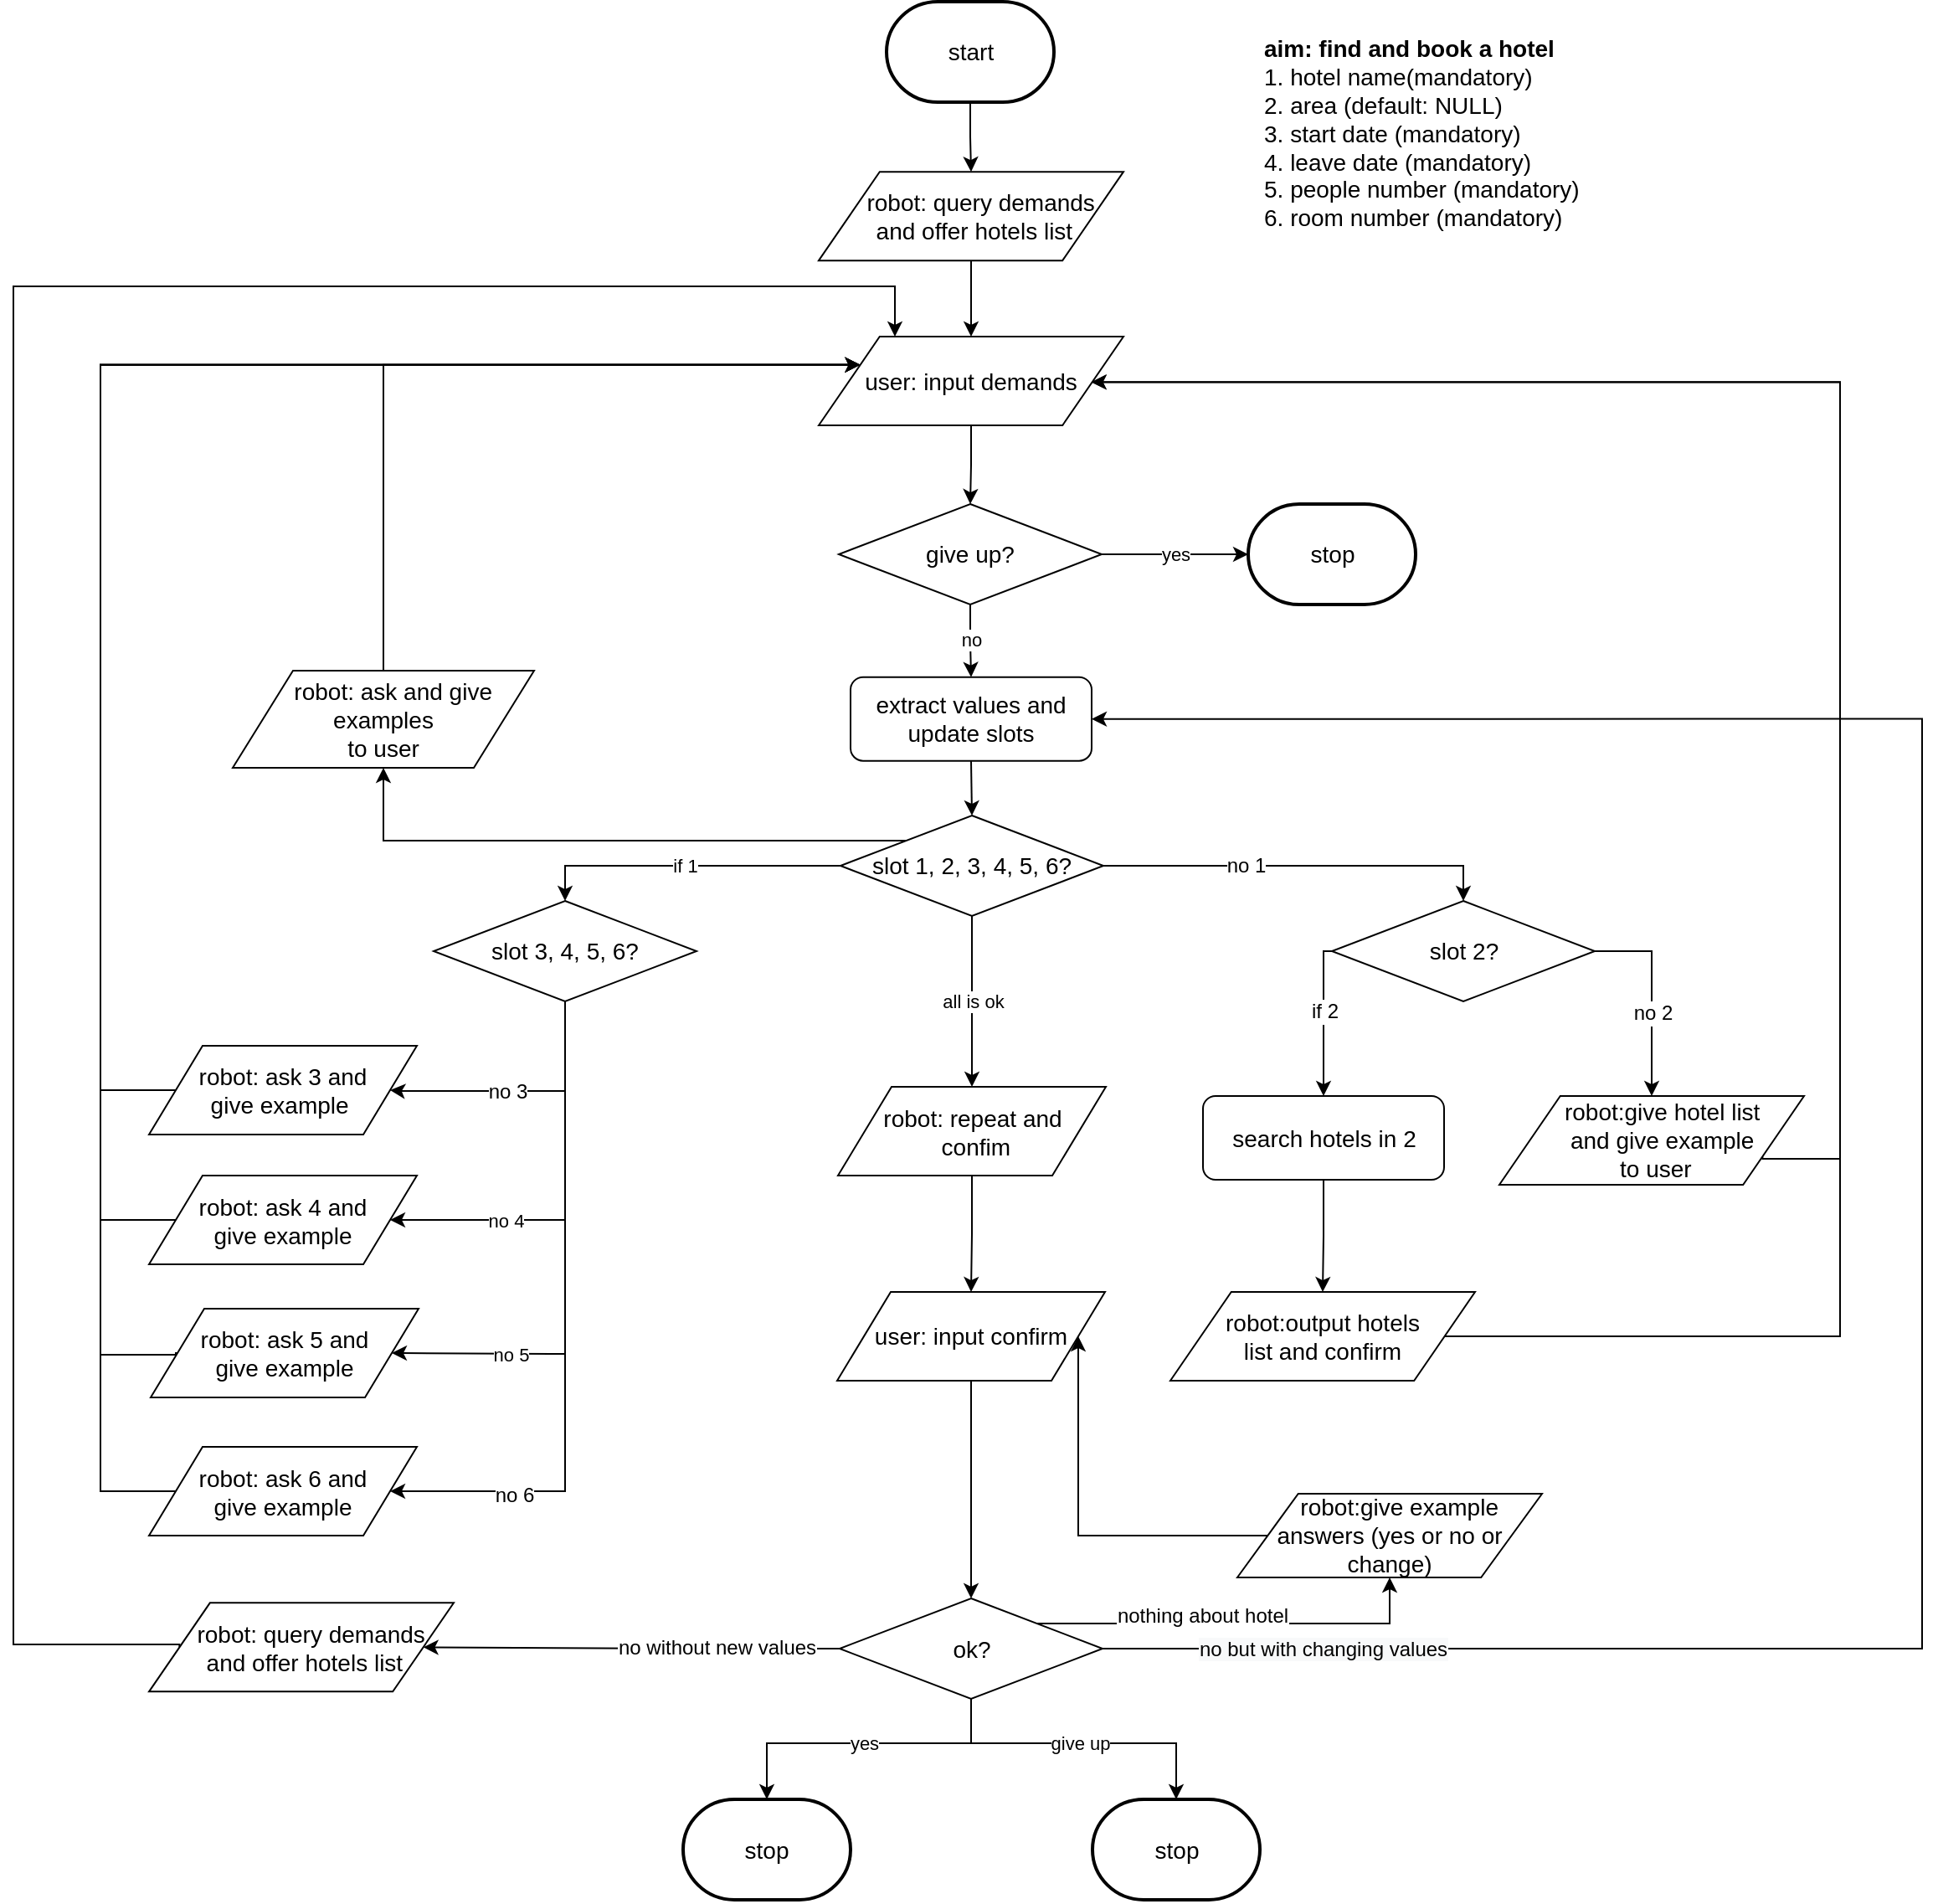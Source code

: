 <mxfile version="12.1.4" type="github" pages="1">
  <diagram id="LGbj_nc2hdgQ7Wxbu6nX" name="Page-1">
    <mxGraphModel dx="1937" dy="2115" grid="1" gridSize="10" guides="1" tooltips="1" connect="1" arrows="1" fold="1" page="1" pageScale="1" pageWidth="1169" pageHeight="827" math="0" shadow="0">
      <root>
        <mxCell id="0"/>
        <mxCell id="1" parent="0"/>
        <mxCell id="QuA0I-AF730Cx4V34Tnm-2" value="&lt;font style=&quot;font-size: 14px&quot;&gt;&lt;b&gt;aim: find and book a hotel&lt;/b&gt;&lt;br&gt;1. hotel name(mandatory)&lt;br&gt;2. area (default: NULL)&lt;br&gt;3. start date (mandatory)&lt;br&gt;4. leave date (mandatory)&lt;br&gt;5. people number (mandatory)&lt;br&gt;6. room number (mandatory)&lt;br&gt;&lt;br&gt;&lt;/font&gt;" style="text;html=1;strokeColor=none;fillColor=none;align=left;verticalAlign=middle;whiteSpace=wrap;rounded=0;" parent="1" vertex="1">
          <mxGeometry x="626.5" y="-1400" width="220" height="113" as="geometry"/>
        </mxCell>
        <mxCell id="QuA0I-AF730Cx4V34Tnm-3" style="edgeStyle=orthogonalEdgeStyle;rounded=0;orthogonalLoop=1;jettySize=auto;html=1;exitX=0;exitY=0.5;exitDx=0;exitDy=0;entryX=0.5;entryY=0;entryDx=0;entryDy=0;" parent="1" source="QuA0I-AF730Cx4V34Tnm-56" target="QuA0I-AF730Cx4V34Tnm-17" edge="1">
          <mxGeometry relative="1" as="geometry">
            <Array as="points">
              <mxPoint x="664.5" y="-863.5"/>
            </Array>
          </mxGeometry>
        </mxCell>
        <mxCell id="QuA0I-AF730Cx4V34Tnm-4" value="if 2" style="text;html=1;resizable=0;points=[];align=center;verticalAlign=middle;labelBackgroundColor=#ffffff;" parent="QuA0I-AF730Cx4V34Tnm-3" vertex="1" connectable="0">
          <mxGeometry x="0.425" y="-1" relative="1" as="geometry">
            <mxPoint x="1" y="-24.5" as="offset"/>
          </mxGeometry>
        </mxCell>
        <mxCell id="QuA0I-AF730Cx4V34Tnm-5" style="edgeStyle=orthogonalEdgeStyle;rounded=0;orthogonalLoop=1;jettySize=auto;html=1;exitX=1;exitY=0.5;exitDx=0;exitDy=0;entryX=0.5;entryY=0;entryDx=0;entryDy=0;" parent="1" source="QuA0I-AF730Cx4V34Tnm-56" target="QuA0I-AF730Cx4V34Tnm-36" edge="1">
          <mxGeometry relative="1" as="geometry">
            <mxPoint x="901.5" y="-792.5" as="targetPoint"/>
          </mxGeometry>
        </mxCell>
        <mxCell id="QuA0I-AF730Cx4V34Tnm-6" value="no 2" style="text;html=1;resizable=0;points=[];align=center;verticalAlign=middle;labelBackgroundColor=#ffffff;" parent="QuA0I-AF730Cx4V34Tnm-5" vertex="1" connectable="0">
          <mxGeometry x="-0.07" y="5" relative="1" as="geometry">
            <mxPoint x="-4.5" y="14.5" as="offset"/>
          </mxGeometry>
        </mxCell>
        <mxCell id="QuA0I-AF730Cx4V34Tnm-7" style="edgeStyle=orthogonalEdgeStyle;rounded=0;orthogonalLoop=1;jettySize=auto;html=1;exitX=0.5;exitY=1;exitDx=0;exitDy=0;entryX=1;entryY=0.5;entryDx=0;entryDy=0;" parent="1" source="QuA0I-AF730Cx4V34Tnm-53" target="QuA0I-AF730Cx4V34Tnm-43" edge="1">
          <mxGeometry relative="1" as="geometry">
            <Array as="points">
              <mxPoint x="212" y="-540.5"/>
            </Array>
          </mxGeometry>
        </mxCell>
        <mxCell id="QuA0I-AF730Cx4V34Tnm-8" value="no 6" style="text;html=1;resizable=0;points=[];align=center;verticalAlign=middle;labelBackgroundColor=#ffffff;" parent="QuA0I-AF730Cx4V34Tnm-7" vertex="1" connectable="0">
          <mxGeometry x="0.453" y="2" relative="1" as="geometry">
            <mxPoint x="-32.5" y="6" as="offset"/>
          </mxGeometry>
        </mxCell>
        <mxCell id="QuA0I-AF730Cx4V34Tnm-9" value="if 1" style="edgeStyle=orthogonalEdgeStyle;rounded=0;orthogonalLoop=1;jettySize=auto;html=1;exitX=0;exitY=0.5;exitDx=0;exitDy=0;entryX=0.5;entryY=0;entryDx=0;entryDy=0;" parent="1" source="QuA0I-AF730Cx4V34Tnm-14" target="QuA0I-AF730Cx4V34Tnm-53" edge="1">
          <mxGeometry relative="1" as="geometry"/>
        </mxCell>
        <mxCell id="QuA0I-AF730Cx4V34Tnm-10" style="edgeStyle=orthogonalEdgeStyle;rounded=0;orthogonalLoop=1;jettySize=auto;html=1;exitX=0;exitY=0;exitDx=0;exitDy=0;entryX=0.5;entryY=1;entryDx=0;entryDy=0;" parent="1" source="QuA0I-AF730Cx4V34Tnm-14" target="QuA0I-AF730Cx4V34Tnm-55" edge="1">
          <mxGeometry relative="1" as="geometry"/>
        </mxCell>
        <mxCell id="QuA0I-AF730Cx4V34Tnm-11" style="edgeStyle=orthogonalEdgeStyle;rounded=0;orthogonalLoop=1;jettySize=auto;html=1;exitX=1;exitY=0.5;exitDx=0;exitDy=0;entryX=0.5;entryY=0;entryDx=0;entryDy=0;" parent="1" source="QuA0I-AF730Cx4V34Tnm-14" target="QuA0I-AF730Cx4V34Tnm-56" edge="1">
          <mxGeometry relative="1" as="geometry"/>
        </mxCell>
        <mxCell id="QuA0I-AF730Cx4V34Tnm-12" value="no 1" style="text;html=1;resizable=0;points=[];align=center;verticalAlign=middle;labelBackgroundColor=#ffffff;" parent="QuA0I-AF730Cx4V34Tnm-11" vertex="1" connectable="0">
          <mxGeometry x="-0.285" relative="1" as="geometry">
            <mxPoint as="offset"/>
          </mxGeometry>
        </mxCell>
        <mxCell id="QuA0I-AF730Cx4V34Tnm-13" value="all is ok" style="edgeStyle=orthogonalEdgeStyle;rounded=0;orthogonalLoop=1;jettySize=auto;html=1;exitX=0.5;exitY=1;exitDx=0;exitDy=0;entryX=0.5;entryY=0;entryDx=0;entryDy=0;" parent="1" source="QuA0I-AF730Cx4V34Tnm-14" target="QuA0I-AF730Cx4V34Tnm-45" edge="1">
          <mxGeometry relative="1" as="geometry"/>
        </mxCell>
        <mxCell id="QuA0I-AF730Cx4V34Tnm-14" value="&lt;font style=&quot;font-size: 14px&quot;&gt;slot 1, 2, 3, 4, 5, 6?&lt;br&gt;&lt;/font&gt;" style="rhombus;whiteSpace=wrap;html=1;" parent="1" vertex="1">
          <mxGeometry x="376" y="-944" width="157" height="60" as="geometry"/>
        </mxCell>
        <mxCell id="QuA0I-AF730Cx4V34Tnm-15" style="edgeStyle=orthogonalEdgeStyle;rounded=0;orthogonalLoop=1;jettySize=auto;html=1;exitX=1;exitY=0.75;exitDx=0;exitDy=0;entryX=0.894;entryY=0.512;entryDx=0;entryDy=0;entryPerimeter=0;" parent="1" source="QuA0I-AF730Cx4V34Tnm-36" target="QuA0I-AF730Cx4V34Tnm-35" edge="1">
          <mxGeometry relative="1" as="geometry">
            <Array as="points">
              <mxPoint x="927" y="-739"/>
              <mxPoint x="973" y="-739"/>
              <mxPoint x="973" y="-1203"/>
            </Array>
            <mxPoint x="903" y="-834.5" as="sourcePoint"/>
            <mxPoint x="523" y="-1080.5" as="targetPoint"/>
          </mxGeometry>
        </mxCell>
        <mxCell id="QuA0I-AF730Cx4V34Tnm-16" style="edgeStyle=orthogonalEdgeStyle;rounded=0;orthogonalLoop=1;jettySize=auto;html=1;exitX=0.5;exitY=1;exitDx=0;exitDy=0;entryX=0.5;entryY=0;entryDx=0;entryDy=0;" parent="1" source="QuA0I-AF730Cx4V34Tnm-17" target="QuA0I-AF730Cx4V34Tnm-37" edge="1">
          <mxGeometry relative="1" as="geometry">
            <mxPoint x="641.5" y="-686.5" as="targetPoint"/>
          </mxGeometry>
        </mxCell>
        <mxCell id="QuA0I-AF730Cx4V34Tnm-17" value="&lt;span style=&quot;font-size: 14px&quot;&gt;search hotels in 2&lt;/span&gt;" style="rounded=1;whiteSpace=wrap;html=1;" parent="1" vertex="1">
          <mxGeometry x="592.5" y="-776.5" width="144" height="50" as="geometry"/>
        </mxCell>
        <mxCell id="QuA0I-AF730Cx4V34Tnm-18" style="edgeStyle=orthogonalEdgeStyle;rounded=0;orthogonalLoop=1;jettySize=auto;html=1;exitX=1;exitY=0.5;exitDx=0;exitDy=0;entryX=0.895;entryY=0.513;entryDx=0;entryDy=0;entryPerimeter=0;" parent="1" source="QuA0I-AF730Cx4V34Tnm-37" target="QuA0I-AF730Cx4V34Tnm-35" edge="1">
          <mxGeometry relative="1" as="geometry">
            <Array as="points">
              <mxPoint x="973" y="-633"/>
              <mxPoint x="973" y="-1203"/>
            </Array>
            <mxPoint x="647" y="-661.5" as="sourcePoint"/>
            <mxPoint x="533" y="-1081.5" as="targetPoint"/>
          </mxGeometry>
        </mxCell>
        <mxCell id="QuA0I-AF730Cx4V34Tnm-19" value="no 4" style="edgeStyle=orthogonalEdgeStyle;rounded=0;orthogonalLoop=1;jettySize=auto;html=1;exitX=0.5;exitY=1;exitDx=0;exitDy=0;entryX=1;entryY=0.5;entryDx=0;entryDy=0;" parent="1" source="QuA0I-AF730Cx4V34Tnm-53" target="QuA0I-AF730Cx4V34Tnm-41" edge="1">
          <mxGeometry x="0.153" y="-31" relative="1" as="geometry">
            <mxPoint x="115.143" y="-704.214" as="targetPoint"/>
            <mxPoint x="167.647" y="-703.735" as="sourcePoint"/>
            <Array as="points">
              <mxPoint x="212" y="-702.5"/>
            </Array>
            <mxPoint x="-31" y="31" as="offset"/>
          </mxGeometry>
        </mxCell>
        <mxCell id="QuA0I-AF730Cx4V34Tnm-20" style="edgeStyle=orthogonalEdgeStyle;rounded=0;orthogonalLoop=1;jettySize=auto;html=1;exitX=0;exitY=0.5;exitDx=0;exitDy=0;entryX=0;entryY=0.25;entryDx=0;entryDy=0;" parent="1" source="QuA0I-AF730Cx4V34Tnm-42" target="QuA0I-AF730Cx4V34Tnm-35" edge="1">
          <mxGeometry relative="1" as="geometry">
            <Array as="points">
              <mxPoint x="-21" y="-622"/>
              <mxPoint x="-66" y="-622"/>
              <mxPoint x="-66" y="-1213"/>
            </Array>
            <mxPoint x="-28.857" y="-574.214" as="sourcePoint"/>
            <mxPoint x="383" y="-1013.5" as="targetPoint"/>
          </mxGeometry>
        </mxCell>
        <mxCell id="QuA0I-AF730Cx4V34Tnm-21" value="no 5" style="edgeStyle=orthogonalEdgeStyle;rounded=0;orthogonalLoop=1;jettySize=auto;html=1;exitX=0.5;exitY=1;exitDx=0;exitDy=0;entryX=1;entryY=0.5;entryDx=0;entryDy=0;" parent="1" source="QuA0I-AF730Cx4V34Tnm-53" target="QuA0I-AF730Cx4V34Tnm-42" edge="1">
          <mxGeometry x="0.355" y="-31" relative="1" as="geometry">
            <mxPoint x="115.143" y="-564.214" as="targetPoint"/>
            <mxPoint x="167.647" y="-563.735" as="sourcePoint"/>
            <Array as="points">
              <mxPoint x="212" y="-622.5"/>
              <mxPoint x="203" y="-622.5"/>
            </Array>
            <mxPoint x="-31" y="31" as="offset"/>
          </mxGeometry>
        </mxCell>
        <mxCell id="QuA0I-AF730Cx4V34Tnm-22" style="edgeStyle=orthogonalEdgeStyle;rounded=0;orthogonalLoop=1;jettySize=auto;html=1;exitX=0;exitY=0.5;exitDx=0;exitDy=0;entryX=0;entryY=0.25;entryDx=0;entryDy=0;" parent="1" source="QuA0I-AF730Cx4V34Tnm-43" target="QuA0I-AF730Cx4V34Tnm-35" edge="1">
          <mxGeometry relative="1" as="geometry">
            <Array as="points">
              <mxPoint x="-66" y="-540"/>
              <mxPoint x="-66" y="-1213"/>
            </Array>
            <mxPoint x="-28.857" y="-434.214" as="sourcePoint"/>
            <mxPoint x="383" y="-1013.5" as="targetPoint"/>
          </mxGeometry>
        </mxCell>
        <mxCell id="QuA0I-AF730Cx4V34Tnm-23" value="yes" style="edgeStyle=orthogonalEdgeStyle;rounded=0;orthogonalLoop=1;jettySize=auto;html=1;exitX=0.5;exitY=1;exitDx=0;exitDy=0;" parent="1" source="QuA0I-AF730Cx4V34Tnm-30" target="QuA0I-AF730Cx4V34Tnm-48" edge="1">
          <mxGeometry relative="1" as="geometry">
            <Array as="points">
              <mxPoint x="454" y="-390"/>
              <mxPoint x="332" y="-390"/>
            </Array>
            <mxPoint x="453.929" y="-366.5" as="targetPoint"/>
          </mxGeometry>
        </mxCell>
        <mxCell id="QuA0I-AF730Cx4V34Tnm-24" style="edgeStyle=orthogonalEdgeStyle;rounded=0;orthogonalLoop=1;jettySize=auto;html=1;exitX=1;exitY=0.5;exitDx=0;exitDy=0;entryX=1;entryY=0.5;entryDx=0;entryDy=0;" parent="1" source="QuA0I-AF730Cx4V34Tnm-30" target="QuA0I-AF730Cx4V34Tnm-50" edge="1">
          <mxGeometry relative="1" as="geometry">
            <Array as="points">
              <mxPoint x="1022" y="-446.5"/>
              <mxPoint x="1022" y="-1001.5"/>
            </Array>
          </mxGeometry>
        </mxCell>
        <mxCell id="QuA0I-AF730Cx4V34Tnm-25" value="&lt;span style=&quot;text-align: left ; background-color: rgb(248 , 249 , 250)&quot;&gt;no but with changing values&lt;/span&gt;" style="text;html=1;resizable=0;points=[];align=center;verticalAlign=middle;labelBackgroundColor=#ffffff;" parent="QuA0I-AF730Cx4V34Tnm-24" vertex="1" connectable="0">
          <mxGeometry x="-0.88" y="-1" relative="1" as="geometry">
            <mxPoint x="38.5" y="-1" as="offset"/>
          </mxGeometry>
        </mxCell>
        <mxCell id="QuA0I-AF730Cx4V34Tnm-26" style="edgeStyle=orthogonalEdgeStyle;rounded=0;orthogonalLoop=1;jettySize=auto;html=1;exitX=0;exitY=0.5;exitDx=0;exitDy=0;entryX=1;entryY=0.5;entryDx=0;entryDy=0;" parent="1" source="QuA0I-AF730Cx4V34Tnm-30" target="QuA0I-AF730Cx4V34Tnm-32" edge="1">
          <mxGeometry relative="1" as="geometry">
            <Array as="points">
              <mxPoint x="283" y="-446.5"/>
              <mxPoint x="283" y="-447.5"/>
            </Array>
          </mxGeometry>
        </mxCell>
        <mxCell id="QuA0I-AF730Cx4V34Tnm-27" value="no without new values" style="text;html=1;resizable=0;points=[];align=center;verticalAlign=middle;labelBackgroundColor=#ffffff;" parent="QuA0I-AF730Cx4V34Tnm-26" vertex="1" connectable="0">
          <mxGeometry x="-0.939" y="2" relative="1" as="geometry">
            <mxPoint x="-66" y="-2.5" as="offset"/>
          </mxGeometry>
        </mxCell>
        <mxCell id="QuA0I-AF730Cx4V34Tnm-28" style="edgeStyle=orthogonalEdgeStyle;rounded=0;orthogonalLoop=1;jettySize=auto;html=1;exitX=1;exitY=0;exitDx=0;exitDy=0;entryX=0.5;entryY=1;entryDx=0;entryDy=0;" parent="1" source="QuA0I-AF730Cx4V34Tnm-30" target="QuA0I-AF730Cx4V34Tnm-58" edge="1">
          <mxGeometry relative="1" as="geometry"/>
        </mxCell>
        <mxCell id="QuA0I-AF730Cx4V34Tnm-29" value="nothing about hotel" style="text;html=1;resizable=0;points=[];align=center;verticalAlign=middle;labelBackgroundColor=#ffffff;" parent="QuA0I-AF730Cx4V34Tnm-28" vertex="1" connectable="0">
          <mxGeometry x="-0.599" relative="1" as="geometry">
            <mxPoint x="50" y="-5" as="offset"/>
          </mxGeometry>
        </mxCell>
        <mxCell id="QuA0I-AF730Cx4V34Tnm-69" value="give up" style="edgeStyle=orthogonalEdgeStyle;rounded=0;orthogonalLoop=1;jettySize=auto;html=1;exitX=0.5;exitY=1;exitDx=0;exitDy=0;entryX=0.5;entryY=0;entryDx=0;entryDy=0;entryPerimeter=0;" parent="1" source="QuA0I-AF730Cx4V34Tnm-30" target="QuA0I-AF730Cx4V34Tnm-68" edge="1">
          <mxGeometry relative="1" as="geometry">
            <Array as="points">
              <mxPoint x="454" y="-390"/>
              <mxPoint x="576" y="-390"/>
            </Array>
          </mxGeometry>
        </mxCell>
        <mxCell id="QuA0I-AF730Cx4V34Tnm-30" value="&lt;font style=&quot;font-size: 14px&quot;&gt;ok?&lt;br&gt;&lt;/font&gt;" style="rhombus;whiteSpace=wrap;html=1;" parent="1" vertex="1">
          <mxGeometry x="375.5" y="-476.5" width="157" height="60" as="geometry"/>
        </mxCell>
        <mxCell id="QuA0I-AF730Cx4V34Tnm-31" style="edgeStyle=orthogonalEdgeStyle;rounded=0;orthogonalLoop=1;jettySize=auto;html=1;exitX=0;exitY=0.5;exitDx=0;exitDy=0;entryX=0.25;entryY=0;entryDx=0;entryDy=0;" parent="1" source="QuA0I-AF730Cx4V34Tnm-32" target="QuA0I-AF730Cx4V34Tnm-35" edge="1">
          <mxGeometry relative="1" as="geometry">
            <Array as="points">
              <mxPoint x="-19" y="-449"/>
              <mxPoint x="-118" y="-449"/>
              <mxPoint x="-118" y="-1260"/>
              <mxPoint x="409" y="-1260"/>
            </Array>
          </mxGeometry>
        </mxCell>
        <mxCell id="QuA0I-AF730Cx4V34Tnm-32" value="&lt;font style=&quot;font-size: 14px&quot;&gt;&amp;nbsp; &amp;nbsp;robot:&amp;nbsp;&lt;/font&gt;&lt;span style=&quot;font-size: 14px&quot;&gt;query demands&lt;br&gt;&amp;nbsp;and offer hotels list&lt;/span&gt;" style="shape=parallelogram;perimeter=parallelogramPerimeter;whiteSpace=wrap;html=1;" parent="1" vertex="1">
          <mxGeometry x="-37" y="-473.833" width="182" height="53" as="geometry"/>
        </mxCell>
        <mxCell id="QuA0I-AF730Cx4V34Tnm-60" style="edgeStyle=orthogonalEdgeStyle;rounded=0;orthogonalLoop=1;jettySize=auto;html=1;exitX=0.5;exitY=1;exitDx=0;exitDy=0;exitPerimeter=0;entryX=0.5;entryY=0;entryDx=0;entryDy=0;" parent="1" source="QuA0I-AF730Cx4V34Tnm-33" target="QuA0I-AF730Cx4V34Tnm-59" edge="1">
          <mxGeometry relative="1" as="geometry"/>
        </mxCell>
        <mxCell id="QuA0I-AF730Cx4V34Tnm-33" value="&lt;span style=&quot;font-size: 14px&quot;&gt;start&lt;/span&gt;" style="strokeWidth=2;html=1;shape=mxgraph.flowchart.terminator;whiteSpace=wrap;" parent="1" vertex="1">
          <mxGeometry x="403.5" y="-1429.981" width="100" height="60" as="geometry"/>
        </mxCell>
        <mxCell id="QuA0I-AF730Cx4V34Tnm-64" style="edgeStyle=orthogonalEdgeStyle;rounded=0;orthogonalLoop=1;jettySize=auto;html=1;exitX=0.5;exitY=1;exitDx=0;exitDy=0;entryX=0.5;entryY=0;entryDx=0;entryDy=0;" parent="1" source="QuA0I-AF730Cx4V34Tnm-35" target="QuA0I-AF730Cx4V34Tnm-62" edge="1">
          <mxGeometry relative="1" as="geometry"/>
        </mxCell>
        <mxCell id="QuA0I-AF730Cx4V34Tnm-35" value="&lt;span style=&quot;font-size: 14px&quot;&gt;user: input demands&lt;/span&gt;" style="shape=parallelogram;perimeter=parallelogramPerimeter;whiteSpace=wrap;html=1;" parent="1" vertex="1">
          <mxGeometry x="363" y="-1230" width="182" height="53" as="geometry"/>
        </mxCell>
        <mxCell id="QuA0I-AF730Cx4V34Tnm-36" value="&lt;span style=&quot;font-size: 14px&quot;&gt;&amp;nbsp; &amp;nbsp;robot:give hotel list &lt;br&gt;&amp;nbsp; &amp;nbsp;and give example&lt;br&gt;&amp;nbsp;to user&lt;/span&gt;" style="shape=parallelogram;perimeter=parallelogramPerimeter;whiteSpace=wrap;html=1;" parent="1" vertex="1">
          <mxGeometry x="769.5" y="-776.5" width="182" height="53" as="geometry"/>
        </mxCell>
        <mxCell id="QuA0I-AF730Cx4V34Tnm-37" value="&lt;span style=&quot;font-size: 14px&quot;&gt;robot:output hotels &lt;br&gt;list and confirm&lt;/span&gt;" style="shape=parallelogram;perimeter=parallelogramPerimeter;whiteSpace=wrap;html=1;" parent="1" vertex="1">
          <mxGeometry x="573" y="-659.5" width="182" height="53" as="geometry"/>
        </mxCell>
        <mxCell id="QuA0I-AF730Cx4V34Tnm-38" style="edgeStyle=orthogonalEdgeStyle;rounded=0;orthogonalLoop=1;jettySize=auto;html=1;exitX=0;exitY=0.5;exitDx=0;exitDy=0;entryX=0;entryY=0.25;entryDx=0;entryDy=0;" parent="1" source="QuA0I-AF730Cx4V34Tnm-39" target="QuA0I-AF730Cx4V34Tnm-35" edge="1">
          <mxGeometry relative="1" as="geometry">
            <Array as="points">
              <mxPoint x="-66" y="-780"/>
              <mxPoint x="-66" y="-1213"/>
            </Array>
          </mxGeometry>
        </mxCell>
        <mxCell id="QuA0I-AF730Cx4V34Tnm-39" value="&lt;span style=&quot;font-size: 14px&quot;&gt;robot: ask 3 and &lt;br&gt;give example&amp;nbsp;&lt;/span&gt;" style="shape=parallelogram;perimeter=parallelogramPerimeter;whiteSpace=wrap;html=1;" parent="1" vertex="1">
          <mxGeometry x="-37" y="-806.5" width="160" height="53" as="geometry"/>
        </mxCell>
        <mxCell id="QuA0I-AF730Cx4V34Tnm-40" style="edgeStyle=orthogonalEdgeStyle;rounded=0;orthogonalLoop=1;jettySize=auto;html=1;exitX=0;exitY=0.5;exitDx=0;exitDy=0;entryX=0;entryY=0.25;entryDx=0;entryDy=0;" parent="1" source="QuA0I-AF730Cx4V34Tnm-41" target="QuA0I-AF730Cx4V34Tnm-35" edge="1">
          <mxGeometry relative="1" as="geometry">
            <Array as="points">
              <mxPoint x="-66" y="-702"/>
              <mxPoint x="-66" y="-1213"/>
            </Array>
          </mxGeometry>
        </mxCell>
        <mxCell id="QuA0I-AF730Cx4V34Tnm-41" value="&lt;span style=&quot;font-size: 14px&quot;&gt;robot: ask 4 and&lt;br&gt;give example&lt;br&gt;&lt;/span&gt;" style="shape=parallelogram;perimeter=parallelogramPerimeter;whiteSpace=wrap;html=1;" parent="1" vertex="1">
          <mxGeometry x="-37" y="-729" width="160" height="53" as="geometry"/>
        </mxCell>
        <mxCell id="QuA0I-AF730Cx4V34Tnm-42" value="&lt;span style=&quot;font-size: 14px&quot;&gt;robot: ask 5&amp;nbsp;&lt;/span&gt;&lt;span style=&quot;font-size: 14px&quot;&gt;and&lt;/span&gt;&lt;br style=&quot;font-size: 14px&quot;&gt;&lt;span style=&quot;font-size: 14px&quot;&gt;give example&lt;/span&gt;" style="shape=parallelogram;perimeter=parallelogramPerimeter;whiteSpace=wrap;html=1;" parent="1" vertex="1">
          <mxGeometry x="-36" y="-649.5" width="160" height="53" as="geometry"/>
        </mxCell>
        <mxCell id="QuA0I-AF730Cx4V34Tnm-43" value="&lt;span style=&quot;font-size: 14px&quot;&gt;robot: ask 6&amp;nbsp;&lt;/span&gt;&lt;span style=&quot;font-size: 14px&quot;&gt;and&lt;/span&gt;&lt;br style=&quot;font-size: 14px&quot;&gt;&lt;span style=&quot;font-size: 14px&quot;&gt;give example&lt;/span&gt;" style="shape=parallelogram;perimeter=parallelogramPerimeter;whiteSpace=wrap;html=1;" parent="1" vertex="1">
          <mxGeometry x="-37" y="-567" width="160" height="53" as="geometry"/>
        </mxCell>
        <mxCell id="QuA0I-AF730Cx4V34Tnm-44" value="" style="edgeStyle=orthogonalEdgeStyle;rounded=0;orthogonalLoop=1;jettySize=auto;html=1;" parent="1" source="QuA0I-AF730Cx4V34Tnm-45" target="QuA0I-AF730Cx4V34Tnm-47" edge="1">
          <mxGeometry relative="1" as="geometry"/>
        </mxCell>
        <mxCell id="QuA0I-AF730Cx4V34Tnm-45" value="&lt;span style=&quot;font-size: 14px&quot;&gt;robot: repeat and&lt;br&gt;&amp;nbsp;confim&lt;/span&gt;" style="shape=parallelogram;perimeter=parallelogramPerimeter;whiteSpace=wrap;html=1;" parent="1" vertex="1">
          <mxGeometry x="374.5" y="-782" width="160" height="53" as="geometry"/>
        </mxCell>
        <mxCell id="QuA0I-AF730Cx4V34Tnm-46" value="" style="edgeStyle=orthogonalEdgeStyle;rounded=0;orthogonalLoop=1;jettySize=auto;html=1;" parent="1" source="QuA0I-AF730Cx4V34Tnm-47" target="QuA0I-AF730Cx4V34Tnm-30" edge="1">
          <mxGeometry relative="1" as="geometry"/>
        </mxCell>
        <mxCell id="QuA0I-AF730Cx4V34Tnm-47" value="&lt;span style=&quot;font-size: 14px&quot;&gt;user: input confirm&lt;/span&gt;" style="shape=parallelogram;perimeter=parallelogramPerimeter;whiteSpace=wrap;html=1;" parent="1" vertex="1">
          <mxGeometry x="374" y="-659.5" width="160" height="53" as="geometry"/>
        </mxCell>
        <mxCell id="QuA0I-AF730Cx4V34Tnm-48" value="&lt;font style=&quot;font-size: 14px&quot;&gt;stop&lt;/font&gt;" style="strokeWidth=2;html=1;shape=mxgraph.flowchart.terminator;whiteSpace=wrap;" parent="1" vertex="1">
          <mxGeometry x="282" y="-356.5" width="100" height="60" as="geometry"/>
        </mxCell>
        <mxCell id="QuA0I-AF730Cx4V34Tnm-49" style="edgeStyle=orthogonalEdgeStyle;rounded=0;orthogonalLoop=1;jettySize=auto;html=1;exitX=0.5;exitY=1;exitDx=0;exitDy=0;entryX=0.5;entryY=0;entryDx=0;entryDy=0;" parent="1" source="QuA0I-AF730Cx4V34Tnm-50" target="QuA0I-AF730Cx4V34Tnm-14" edge="1">
          <mxGeometry relative="1" as="geometry"/>
        </mxCell>
        <mxCell id="QuA0I-AF730Cx4V34Tnm-50" value="&lt;font style=&quot;font-size: 14px&quot;&gt;extract values and update slots&lt;/font&gt;" style="rounded=1;whiteSpace=wrap;html=1;" parent="1" vertex="1">
          <mxGeometry x="382" y="-1026.657" width="144" height="50" as="geometry"/>
        </mxCell>
        <mxCell id="QuA0I-AF730Cx4V34Tnm-51" style="edgeStyle=orthogonalEdgeStyle;rounded=0;orthogonalLoop=1;jettySize=auto;html=1;exitX=0.5;exitY=1;exitDx=0;exitDy=0;entryX=1;entryY=0.5;entryDx=0;entryDy=0;" parent="1" source="QuA0I-AF730Cx4V34Tnm-53" target="QuA0I-AF730Cx4V34Tnm-39" edge="1">
          <mxGeometry relative="1" as="geometry">
            <Array as="points">
              <mxPoint x="212" y="-779.5"/>
              <mxPoint x="113" y="-779.5"/>
            </Array>
          </mxGeometry>
        </mxCell>
        <mxCell id="QuA0I-AF730Cx4V34Tnm-52" value="no 3" style="text;html=1;resizable=0;points=[];align=center;verticalAlign=middle;labelBackgroundColor=#ffffff;" parent="QuA0I-AF730Cx4V34Tnm-51" vertex="1" connectable="0">
          <mxGeometry x="0.113" relative="1" as="geometry">
            <mxPoint as="offset"/>
          </mxGeometry>
        </mxCell>
        <mxCell id="QuA0I-AF730Cx4V34Tnm-53" value="&lt;font style=&quot;font-size: 14px&quot;&gt;slot 3, 4, 5, 6?&lt;br&gt;&lt;/font&gt;" style="rhombus;whiteSpace=wrap;html=1;" parent="1" vertex="1">
          <mxGeometry x="133" y="-893" width="157" height="60" as="geometry"/>
        </mxCell>
        <mxCell id="QuA0I-AF730Cx4V34Tnm-54" style="edgeStyle=orthogonalEdgeStyle;rounded=0;orthogonalLoop=1;jettySize=auto;html=1;exitX=0.5;exitY=0;exitDx=0;exitDy=0;entryX=0;entryY=0.25;entryDx=0;entryDy=0;" parent="1" source="QuA0I-AF730Cx4V34Tnm-55" target="QuA0I-AF730Cx4V34Tnm-35" edge="1">
          <mxGeometry relative="1" as="geometry">
            <Array as="points">
              <mxPoint x="103" y="-1213"/>
            </Array>
          </mxGeometry>
        </mxCell>
        <mxCell id="QuA0I-AF730Cx4V34Tnm-55" value="&lt;span style=&quot;font-size: 14px ; white-space: normal&quot;&gt;&amp;nbsp; &amp;nbsp;robot: ask and give examples &lt;br&gt;to user&lt;/span&gt;" style="shape=parallelogram;perimeter=parallelogramPerimeter;whiteSpace=wrap;html=1;" parent="1" vertex="1">
          <mxGeometry x="13" y="-1030.5" width="180" height="58" as="geometry"/>
        </mxCell>
        <mxCell id="QuA0I-AF730Cx4V34Tnm-56" value="&lt;font style=&quot;font-size: 14px&quot;&gt;slot 2?&lt;br&gt;&lt;/font&gt;" style="rhombus;whiteSpace=wrap;html=1;" parent="1" vertex="1">
          <mxGeometry x="669.5" y="-893" width="157" height="60" as="geometry"/>
        </mxCell>
        <mxCell id="QuA0I-AF730Cx4V34Tnm-57" style="edgeStyle=orthogonalEdgeStyle;rounded=0;orthogonalLoop=1;jettySize=auto;html=1;exitX=0;exitY=0.5;exitDx=0;exitDy=0;entryX=1;entryY=0.5;entryDx=0;entryDy=0;" parent="1" source="QuA0I-AF730Cx4V34Tnm-58" target="QuA0I-AF730Cx4V34Tnm-47" edge="1">
          <mxGeometry relative="1" as="geometry"/>
        </mxCell>
        <mxCell id="QuA0I-AF730Cx4V34Tnm-58" value="&lt;span style=&quot;font-size: 14px&quot;&gt;&amp;nbsp; &amp;nbsp;robot:give example answers (yes or no or change)&lt;/span&gt;" style="shape=parallelogram;perimeter=parallelogramPerimeter;whiteSpace=wrap;html=1;" parent="1" vertex="1">
          <mxGeometry x="613" y="-539" width="182" height="50" as="geometry"/>
        </mxCell>
        <mxCell id="QuA0I-AF730Cx4V34Tnm-63" style="edgeStyle=orthogonalEdgeStyle;rounded=0;orthogonalLoop=1;jettySize=auto;html=1;exitX=0.5;exitY=1;exitDx=0;exitDy=0;" parent="1" source="QuA0I-AF730Cx4V34Tnm-59" target="QuA0I-AF730Cx4V34Tnm-35" edge="1">
          <mxGeometry relative="1" as="geometry"/>
        </mxCell>
        <mxCell id="QuA0I-AF730Cx4V34Tnm-59" value="&lt;font style=&quot;font-size: 14px&quot;&gt;&amp;nbsp; &amp;nbsp;robot:&amp;nbsp;&lt;/font&gt;&lt;span style=&quot;font-size: 14px&quot;&gt;query demands&lt;br&gt;&amp;nbsp;and offer hotels list&lt;/span&gt;" style="shape=parallelogram;perimeter=parallelogramPerimeter;whiteSpace=wrap;html=1;" parent="1" vertex="1">
          <mxGeometry x="363" y="-1328.429" width="182" height="53" as="geometry"/>
        </mxCell>
        <mxCell id="QuA0I-AF730Cx4V34Tnm-65" value="no" style="edgeStyle=orthogonalEdgeStyle;rounded=0;orthogonalLoop=1;jettySize=auto;html=1;exitX=0.5;exitY=1;exitDx=0;exitDy=0;entryX=0.5;entryY=0;entryDx=0;entryDy=0;" parent="1" source="QuA0I-AF730Cx4V34Tnm-62" target="QuA0I-AF730Cx4V34Tnm-50" edge="1">
          <mxGeometry x="-0.07" relative="1" as="geometry">
            <mxPoint as="offset"/>
          </mxGeometry>
        </mxCell>
        <mxCell id="QuA0I-AF730Cx4V34Tnm-67" value="yes" style="edgeStyle=orthogonalEdgeStyle;rounded=0;orthogonalLoop=1;jettySize=auto;html=1;exitX=1;exitY=0.5;exitDx=0;exitDy=0;entryX=0;entryY=0.5;entryDx=0;entryDy=0;entryPerimeter=0;" parent="1" source="QuA0I-AF730Cx4V34Tnm-62" target="QuA0I-AF730Cx4V34Tnm-66" edge="1">
          <mxGeometry relative="1" as="geometry"/>
        </mxCell>
        <mxCell id="QuA0I-AF730Cx4V34Tnm-62" value="&lt;font style=&quot;font-size: 14px&quot;&gt;give up?&lt;br&gt;&lt;/font&gt;" style="rhombus;whiteSpace=wrap;html=1;" parent="1" vertex="1">
          <mxGeometry x="375" y="-1130" width="157" height="60" as="geometry"/>
        </mxCell>
        <mxCell id="QuA0I-AF730Cx4V34Tnm-66" value="&lt;font style=&quot;font-size: 14px&quot;&gt;stop&lt;/font&gt;" style="strokeWidth=2;html=1;shape=mxgraph.flowchart.terminator;whiteSpace=wrap;" parent="1" vertex="1">
          <mxGeometry x="619.5" y="-1130" width="100" height="60" as="geometry"/>
        </mxCell>
        <mxCell id="QuA0I-AF730Cx4V34Tnm-68" value="&lt;font style=&quot;font-size: 14px&quot;&gt;stop&lt;/font&gt;" style="strokeWidth=2;html=1;shape=mxgraph.flowchart.terminator;whiteSpace=wrap;" parent="1" vertex="1">
          <mxGeometry x="526.5" y="-356.5" width="100" height="60" as="geometry"/>
        </mxCell>
      </root>
    </mxGraphModel>
  </diagram>
</mxfile>

